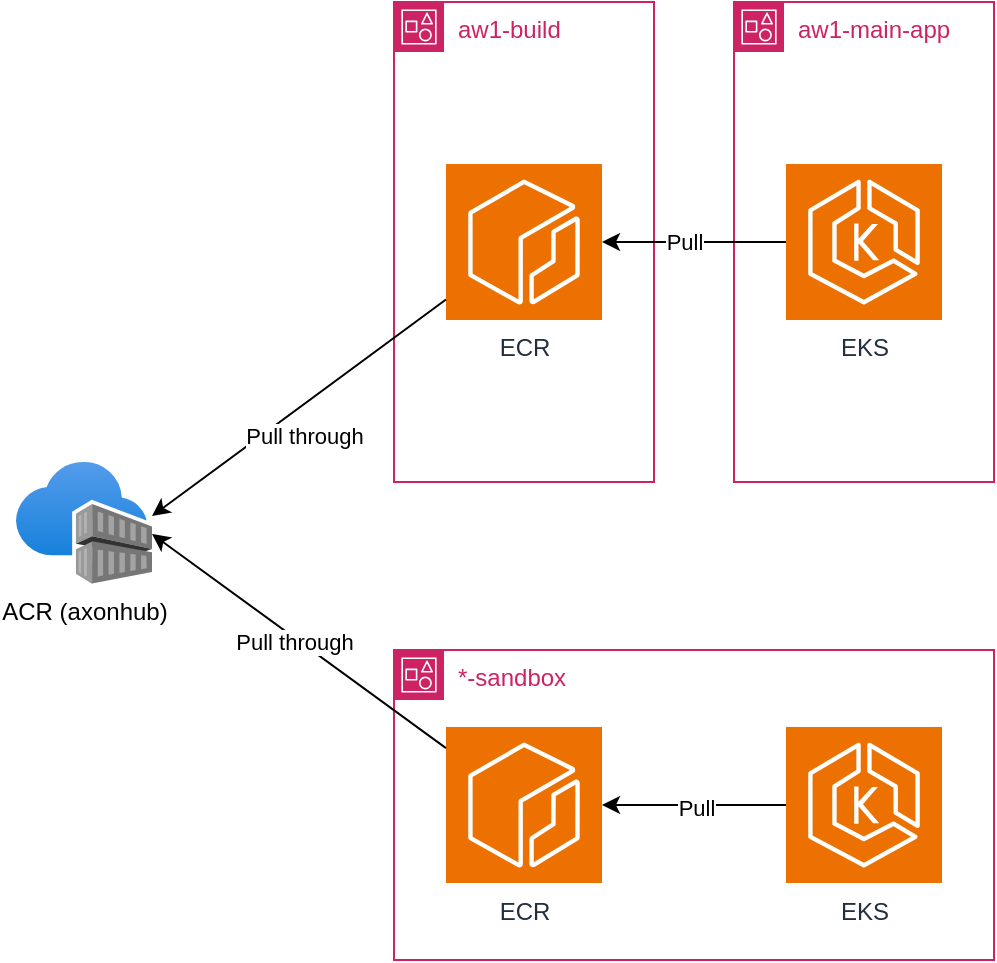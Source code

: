 <mxfile version="27.1.1">
  <diagram name="Page-1" id="-Xh5BsAaFK7UCTR6E2y2">
    <mxGraphModel dx="963" dy="856" grid="0" gridSize="10" guides="1" tooltips="1" connect="1" arrows="1" fold="1" page="1" pageScale="1" pageWidth="850" pageHeight="1100" math="0" shadow="0">
      <root>
        <mxCell id="0" />
        <mxCell id="1" parent="0" />
        <mxCell id="dJ_oV9foecgRgZwts98i-3" value="ACR (axonhub)" style="image;aspect=fixed;html=1;points=[];align=center;fontSize=12;image=img/lib/azure2/containers/Container_Registries.svg;" vertex="1" parent="1">
          <mxGeometry x="91" y="480" width="68" height="61" as="geometry" />
        </mxCell>
        <mxCell id="dJ_oV9foecgRgZwts98i-6" value="aw1-build" style="points=[[0,0],[0.25,0],[0.5,0],[0.75,0],[1,0],[1,0.25],[1,0.5],[1,0.75],[1,1],[0.75,1],[0.5,1],[0.25,1],[0,1],[0,0.75],[0,0.5],[0,0.25]];outlineConnect=0;gradientColor=none;html=1;whiteSpace=wrap;fontSize=12;fontStyle=0;container=1;pointerEvents=0;collapsible=0;recursiveResize=0;shape=mxgraph.aws4.group;grIcon=mxgraph.aws4.group_account;strokeColor=#CD2264;fillColor=none;verticalAlign=top;align=left;spacingLeft=30;fontColor=#CD2264;dashed=0;" vertex="1" parent="1">
          <mxGeometry x="280" y="250" width="130" height="240" as="geometry" />
        </mxCell>
        <mxCell id="dJ_oV9foecgRgZwts98i-2" value="ECR" style="sketch=0;points=[[0,0,0],[0.25,0,0],[0.5,0,0],[0.75,0,0],[1,0,0],[0,1,0],[0.25,1,0],[0.5,1,0],[0.75,1,0],[1,1,0],[0,0.25,0],[0,0.5,0],[0,0.75,0],[1,0.25,0],[1,0.5,0],[1,0.75,0]];outlineConnect=0;fontColor=#232F3E;fillColor=#ED7100;strokeColor=#ffffff;dashed=0;verticalLabelPosition=bottom;verticalAlign=top;align=center;html=1;fontSize=12;fontStyle=0;aspect=fixed;shape=mxgraph.aws4.resourceIcon;resIcon=mxgraph.aws4.ecr;" vertex="1" parent="dJ_oV9foecgRgZwts98i-6">
          <mxGeometry x="26" y="81" width="78" height="78" as="geometry" />
        </mxCell>
        <mxCell id="dJ_oV9foecgRgZwts98i-8" value="aw1-main-app" style="points=[[0,0],[0.25,0],[0.5,0],[0.75,0],[1,0],[1,0.25],[1,0.5],[1,0.75],[1,1],[0.75,1],[0.5,1],[0.25,1],[0,1],[0,0.75],[0,0.5],[0,0.25]];outlineConnect=0;gradientColor=none;html=1;whiteSpace=wrap;fontSize=12;fontStyle=0;container=1;pointerEvents=0;collapsible=0;recursiveResize=0;shape=mxgraph.aws4.group;grIcon=mxgraph.aws4.group_account;strokeColor=#CD2264;fillColor=none;verticalAlign=top;align=left;spacingLeft=30;fontColor=#CD2264;dashed=0;" vertex="1" parent="1">
          <mxGeometry x="450" y="250" width="130" height="240" as="geometry" />
        </mxCell>
        <mxCell id="dJ_oV9foecgRgZwts98i-5" value="EKS" style="sketch=0;points=[[0,0,0],[0.25,0,0],[0.5,0,0],[0.75,0,0],[1,0,0],[0,1,0],[0.25,1,0],[0.5,1,0],[0.75,1,0],[1,1,0],[0,0.25,0],[0,0.5,0],[0,0.75,0],[1,0.25,0],[1,0.5,0],[1,0.75,0]];outlineConnect=0;fontColor=#232F3E;fillColor=#ED7100;strokeColor=#ffffff;dashed=0;verticalLabelPosition=bottom;verticalAlign=top;align=center;html=1;fontSize=12;fontStyle=0;aspect=fixed;shape=mxgraph.aws4.resourceIcon;resIcon=mxgraph.aws4.eks;" vertex="1" parent="dJ_oV9foecgRgZwts98i-8">
          <mxGeometry x="26" y="81" width="78" height="78" as="geometry" />
        </mxCell>
        <mxCell id="dJ_oV9foecgRgZwts98i-9" style="edgeStyle=orthogonalEdgeStyle;rounded=0;orthogonalLoop=1;jettySize=auto;html=1;entryX=1;entryY=0.5;entryDx=0;entryDy=0;entryPerimeter=0;" edge="1" parent="1" source="dJ_oV9foecgRgZwts98i-5" target="dJ_oV9foecgRgZwts98i-2">
          <mxGeometry relative="1" as="geometry" />
        </mxCell>
        <mxCell id="dJ_oV9foecgRgZwts98i-10" value="Pull" style="edgeLabel;html=1;align=center;verticalAlign=middle;resizable=0;points=[];" vertex="1" connectable="0" parent="dJ_oV9foecgRgZwts98i-9">
          <mxGeometry x="0.152" y="-1" relative="1" as="geometry">
            <mxPoint x="2" y="1" as="offset" />
          </mxGeometry>
        </mxCell>
        <mxCell id="dJ_oV9foecgRgZwts98i-15" value="*-sandbox" style="points=[[0,0],[0.25,0],[0.5,0],[0.75,0],[1,0],[1,0.25],[1,0.5],[1,0.75],[1,1],[0.75,1],[0.5,1],[0.25,1],[0,1],[0,0.75],[0,0.5],[0,0.25]];outlineConnect=0;gradientColor=none;html=1;whiteSpace=wrap;fontSize=12;fontStyle=0;container=1;pointerEvents=0;collapsible=0;recursiveResize=0;shape=mxgraph.aws4.group;grIcon=mxgraph.aws4.group_account;strokeColor=#CD2264;fillColor=none;verticalAlign=top;align=left;spacingLeft=30;fontColor=#CD2264;dashed=0;" vertex="1" parent="1">
          <mxGeometry x="280" y="574" width="300" height="155" as="geometry" />
        </mxCell>
        <mxCell id="dJ_oV9foecgRgZwts98i-16" value="ECR" style="sketch=0;points=[[0,0,0],[0.25,0,0],[0.5,0,0],[0.75,0,0],[1,0,0],[0,1,0],[0.25,1,0],[0.5,1,0],[0.75,1,0],[1,1,0],[0,0.25,0],[0,0.5,0],[0,0.75,0],[1,0.25,0],[1,0.5,0],[1,0.75,0]];outlineConnect=0;fontColor=#232F3E;fillColor=#ED7100;strokeColor=#ffffff;dashed=0;verticalLabelPosition=bottom;verticalAlign=top;align=center;html=1;fontSize=12;fontStyle=0;aspect=fixed;shape=mxgraph.aws4.resourceIcon;resIcon=mxgraph.aws4.ecr;" vertex="1" parent="dJ_oV9foecgRgZwts98i-15">
          <mxGeometry x="26" y="38.5" width="78" height="78" as="geometry" />
        </mxCell>
        <mxCell id="dJ_oV9foecgRgZwts98i-18" value="" style="edgeStyle=orthogonalEdgeStyle;rounded=0;orthogonalLoop=1;jettySize=auto;html=1;" edge="1" parent="dJ_oV9foecgRgZwts98i-15" source="dJ_oV9foecgRgZwts98i-17" target="dJ_oV9foecgRgZwts98i-16">
          <mxGeometry relative="1" as="geometry" />
        </mxCell>
        <mxCell id="dJ_oV9foecgRgZwts98i-20" value="Pull" style="edgeLabel;html=1;align=center;verticalAlign=middle;resizable=0;points=[];" vertex="1" connectable="0" parent="dJ_oV9foecgRgZwts98i-18">
          <mxGeometry x="-0.022" y="1" relative="1" as="geometry">
            <mxPoint as="offset" />
          </mxGeometry>
        </mxCell>
        <mxCell id="dJ_oV9foecgRgZwts98i-17" value="EKS" style="sketch=0;points=[[0,0,0],[0.25,0,0],[0.5,0,0],[0.75,0,0],[1,0,0],[0,1,0],[0.25,1,0],[0.5,1,0],[0.75,1,0],[1,1,0],[0,0.25,0],[0,0.5,0],[0,0.75,0],[1,0.25,0],[1,0.5,0],[1,0.75,0]];outlineConnect=0;fontColor=#232F3E;fillColor=#ED7100;strokeColor=#ffffff;dashed=0;verticalLabelPosition=bottom;verticalAlign=top;align=center;html=1;fontSize=12;fontStyle=0;aspect=fixed;shape=mxgraph.aws4.resourceIcon;resIcon=mxgraph.aws4.eks;" vertex="1" parent="dJ_oV9foecgRgZwts98i-15">
          <mxGeometry x="196" y="38.5" width="78" height="78" as="geometry" />
        </mxCell>
        <mxCell id="dJ_oV9foecgRgZwts98i-21" style="rounded=0;orthogonalLoop=1;jettySize=auto;html=1;entryX=1;entryY=0.59;entryDx=0;entryDy=0;entryPerimeter=0;" edge="1" parent="1" source="dJ_oV9foecgRgZwts98i-16" target="dJ_oV9foecgRgZwts98i-3">
          <mxGeometry relative="1" as="geometry">
            <mxPoint x="232" y="462" as="targetPoint" />
          </mxGeometry>
        </mxCell>
        <mxCell id="dJ_oV9foecgRgZwts98i-22" value="Pull through" style="edgeLabel;html=1;align=center;verticalAlign=middle;resizable=0;points=[];" vertex="1" connectable="0" parent="dJ_oV9foecgRgZwts98i-21">
          <mxGeometry x="-0.071" relative="1" as="geometry">
            <mxPoint x="-8" y="-4" as="offset" />
          </mxGeometry>
        </mxCell>
        <mxCell id="dJ_oV9foecgRgZwts98i-11" style="rounded=0;orthogonalLoop=1;jettySize=auto;html=1;entryX=1;entryY=0.443;entryDx=0;entryDy=0;entryPerimeter=0;" edge="1" parent="1" source="dJ_oV9foecgRgZwts98i-2" target="dJ_oV9foecgRgZwts98i-3">
          <mxGeometry relative="1" as="geometry">
            <mxPoint x="200" y="370" as="targetPoint" />
          </mxGeometry>
        </mxCell>
        <mxCell id="dJ_oV9foecgRgZwts98i-12" value="Pull through" style="edgeLabel;html=1;align=center;verticalAlign=middle;resizable=0;points=[];" vertex="1" connectable="0" parent="dJ_oV9foecgRgZwts98i-11">
          <mxGeometry x="0.258" relative="1" as="geometry">
            <mxPoint x="21" as="offset" />
          </mxGeometry>
        </mxCell>
      </root>
    </mxGraphModel>
  </diagram>
</mxfile>
